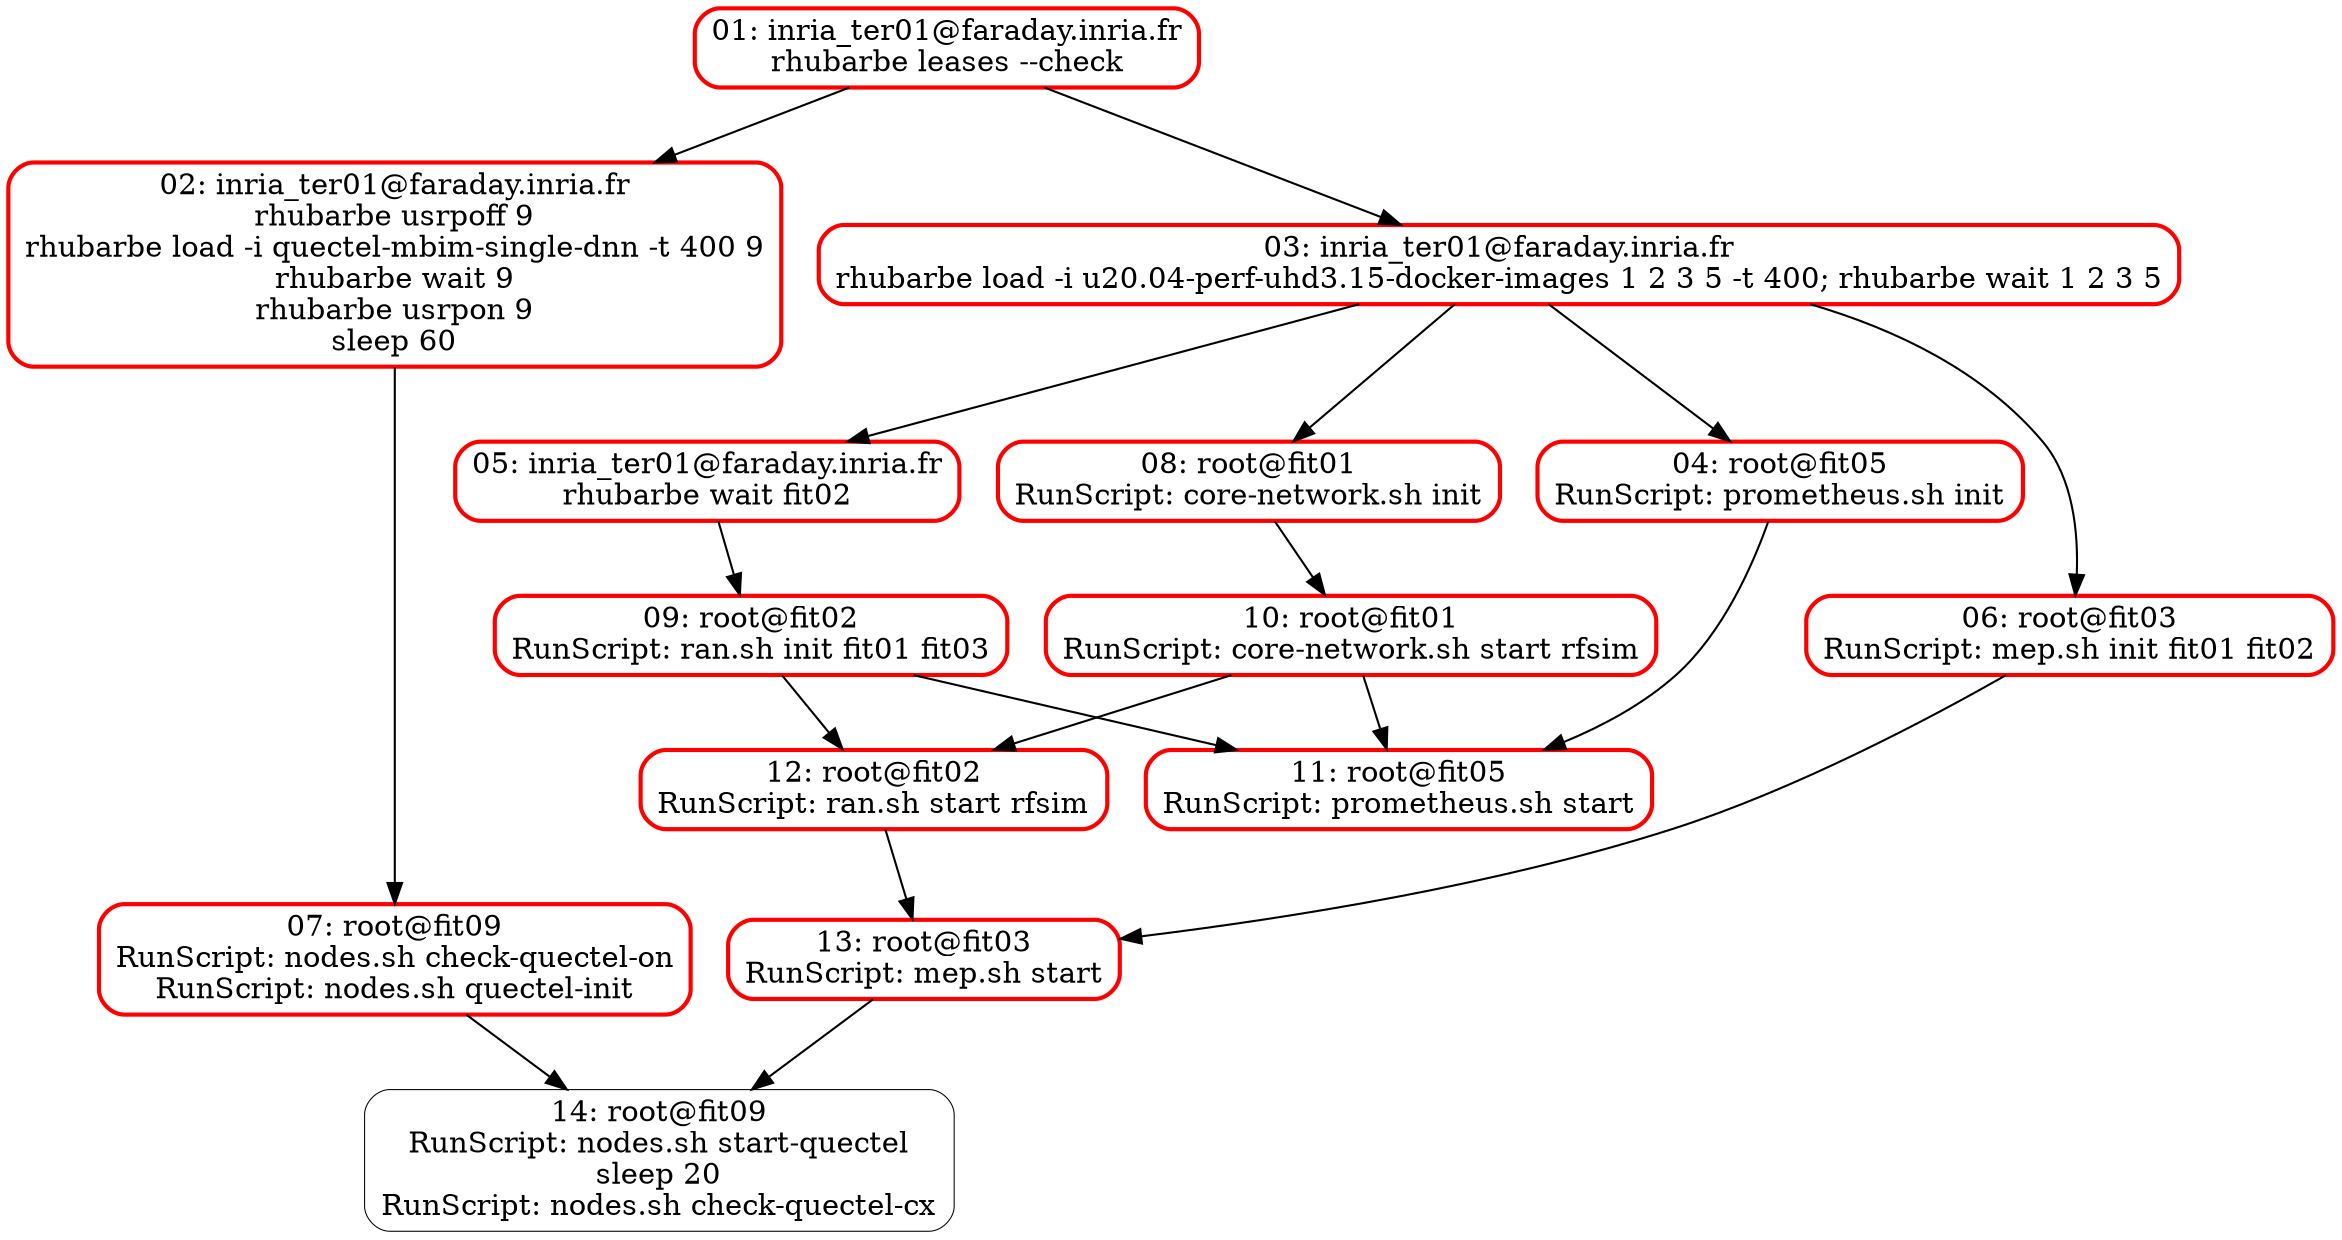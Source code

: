 digraph asynciojobs{
compound=true;
graph [];
01 [style="rounded",label="01: inria_ter01@faraday.inria.fr
rhubarbe leases --check",shape="box",color="red",penwidth="2"]
02 [style="rounded",label="02: inria_ter01@faraday.inria.fr
rhubarbe usrpoff 9
rhubarbe load -i quectel-mbim-single-dnn -t 400 9
rhubarbe wait 9
rhubarbe usrpon 9
sleep 60",shape="box",color="red",penwidth="2"]
01 -> 02;
03 [style="rounded",label="03: inria_ter01@faraday.inria.fr
rhubarbe load -i u20.04-perf-uhd3.15-docker-images 1 2 3 5 -t 400; rhubarbe wait 1 2 3 5",shape="box",color="red",penwidth="2"]
01 -> 03;
04 [style="rounded",label="04: root@fit05
RunScript: prometheus.sh init",shape="box",color="red",penwidth="2"]
03 -> 04;
05 [style="rounded",label="05: inria_ter01@faraday.inria.fr
rhubarbe wait fit02",shape="box",color="red",penwidth="2"]
03 -> 05;
06 [style="rounded",label="06: root@fit03
RunScript: mep.sh init fit01 fit02",shape="box",color="red",penwidth="2"]
03 -> 06;
07 [style="rounded",label="07: root@fit09
RunScript: nodes.sh check-quectel-on
RunScript: nodes.sh quectel-init",shape="box",color="red",penwidth="2"]
02 -> 07;
08 [style="rounded",label="08: root@fit01
RunScript: core-network.sh init",shape="box",color="red",penwidth="2"]
03 -> 08;
09 [style="rounded",label="09: root@fit02
RunScript: ran.sh init fit01 fit03",shape="box",color="red",penwidth="2"]
05 -> 09;
10 [style="rounded",label="10: root@fit01
RunScript: core-network.sh start rfsim",shape="box",color="red",penwidth="2"]
08 -> 10;
11 [style="rounded",label="11: root@fit05
RunScript: prometheus.sh start",shape="box",color="red",penwidth="2"]
04 -> 11;
10 -> 11;
09 -> 11;
12 [style="rounded",label="12: root@fit02
RunScript: ran.sh start rfsim",shape="box",color="red",penwidth="2"]
10 -> 12;
09 -> 12;
13 [style="rounded",label="13: root@fit03
RunScript: mep.sh start",shape="box",color="red",penwidth="2"]
06 -> 13;
12 -> 13;
14 [style="rounded",label="14: root@fit09
RunScript: nodes.sh start-quectel
sleep 20
RunScript: nodes.sh check-quectel-cx",shape="box",penwidth="0.5"]
07 -> 14;
13 -> 14;
}
